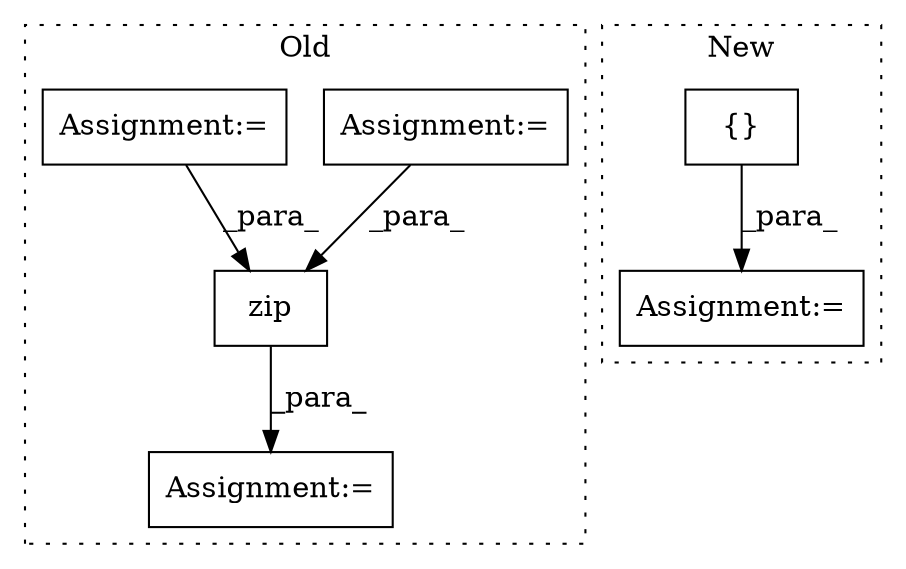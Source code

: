digraph G {
subgraph cluster0 {
1 [label="zip" a="32" s="4289,4360" l="4,1" shape="box"];
4 [label="Assignment:=" a="7" s="4206,4361" l="69,2" shape="box"];
5 [label="Assignment:=" a="7" s="4000" l="1" shape="box"];
6 [label="Assignment:=" a="7" s="4144" l="1" shape="box"];
label = "Old";
style="dotted";
}
subgraph cluster1 {
2 [label="{}" a="4" s="3901,3939" l="1,1" shape="box"];
3 [label="Assignment:=" a="7" s="3946,4022" l="53,2" shape="box"];
label = "New";
style="dotted";
}
1 -> 4 [label="_para_"];
2 -> 3 [label="_para_"];
5 -> 1 [label="_para_"];
6 -> 1 [label="_para_"];
}